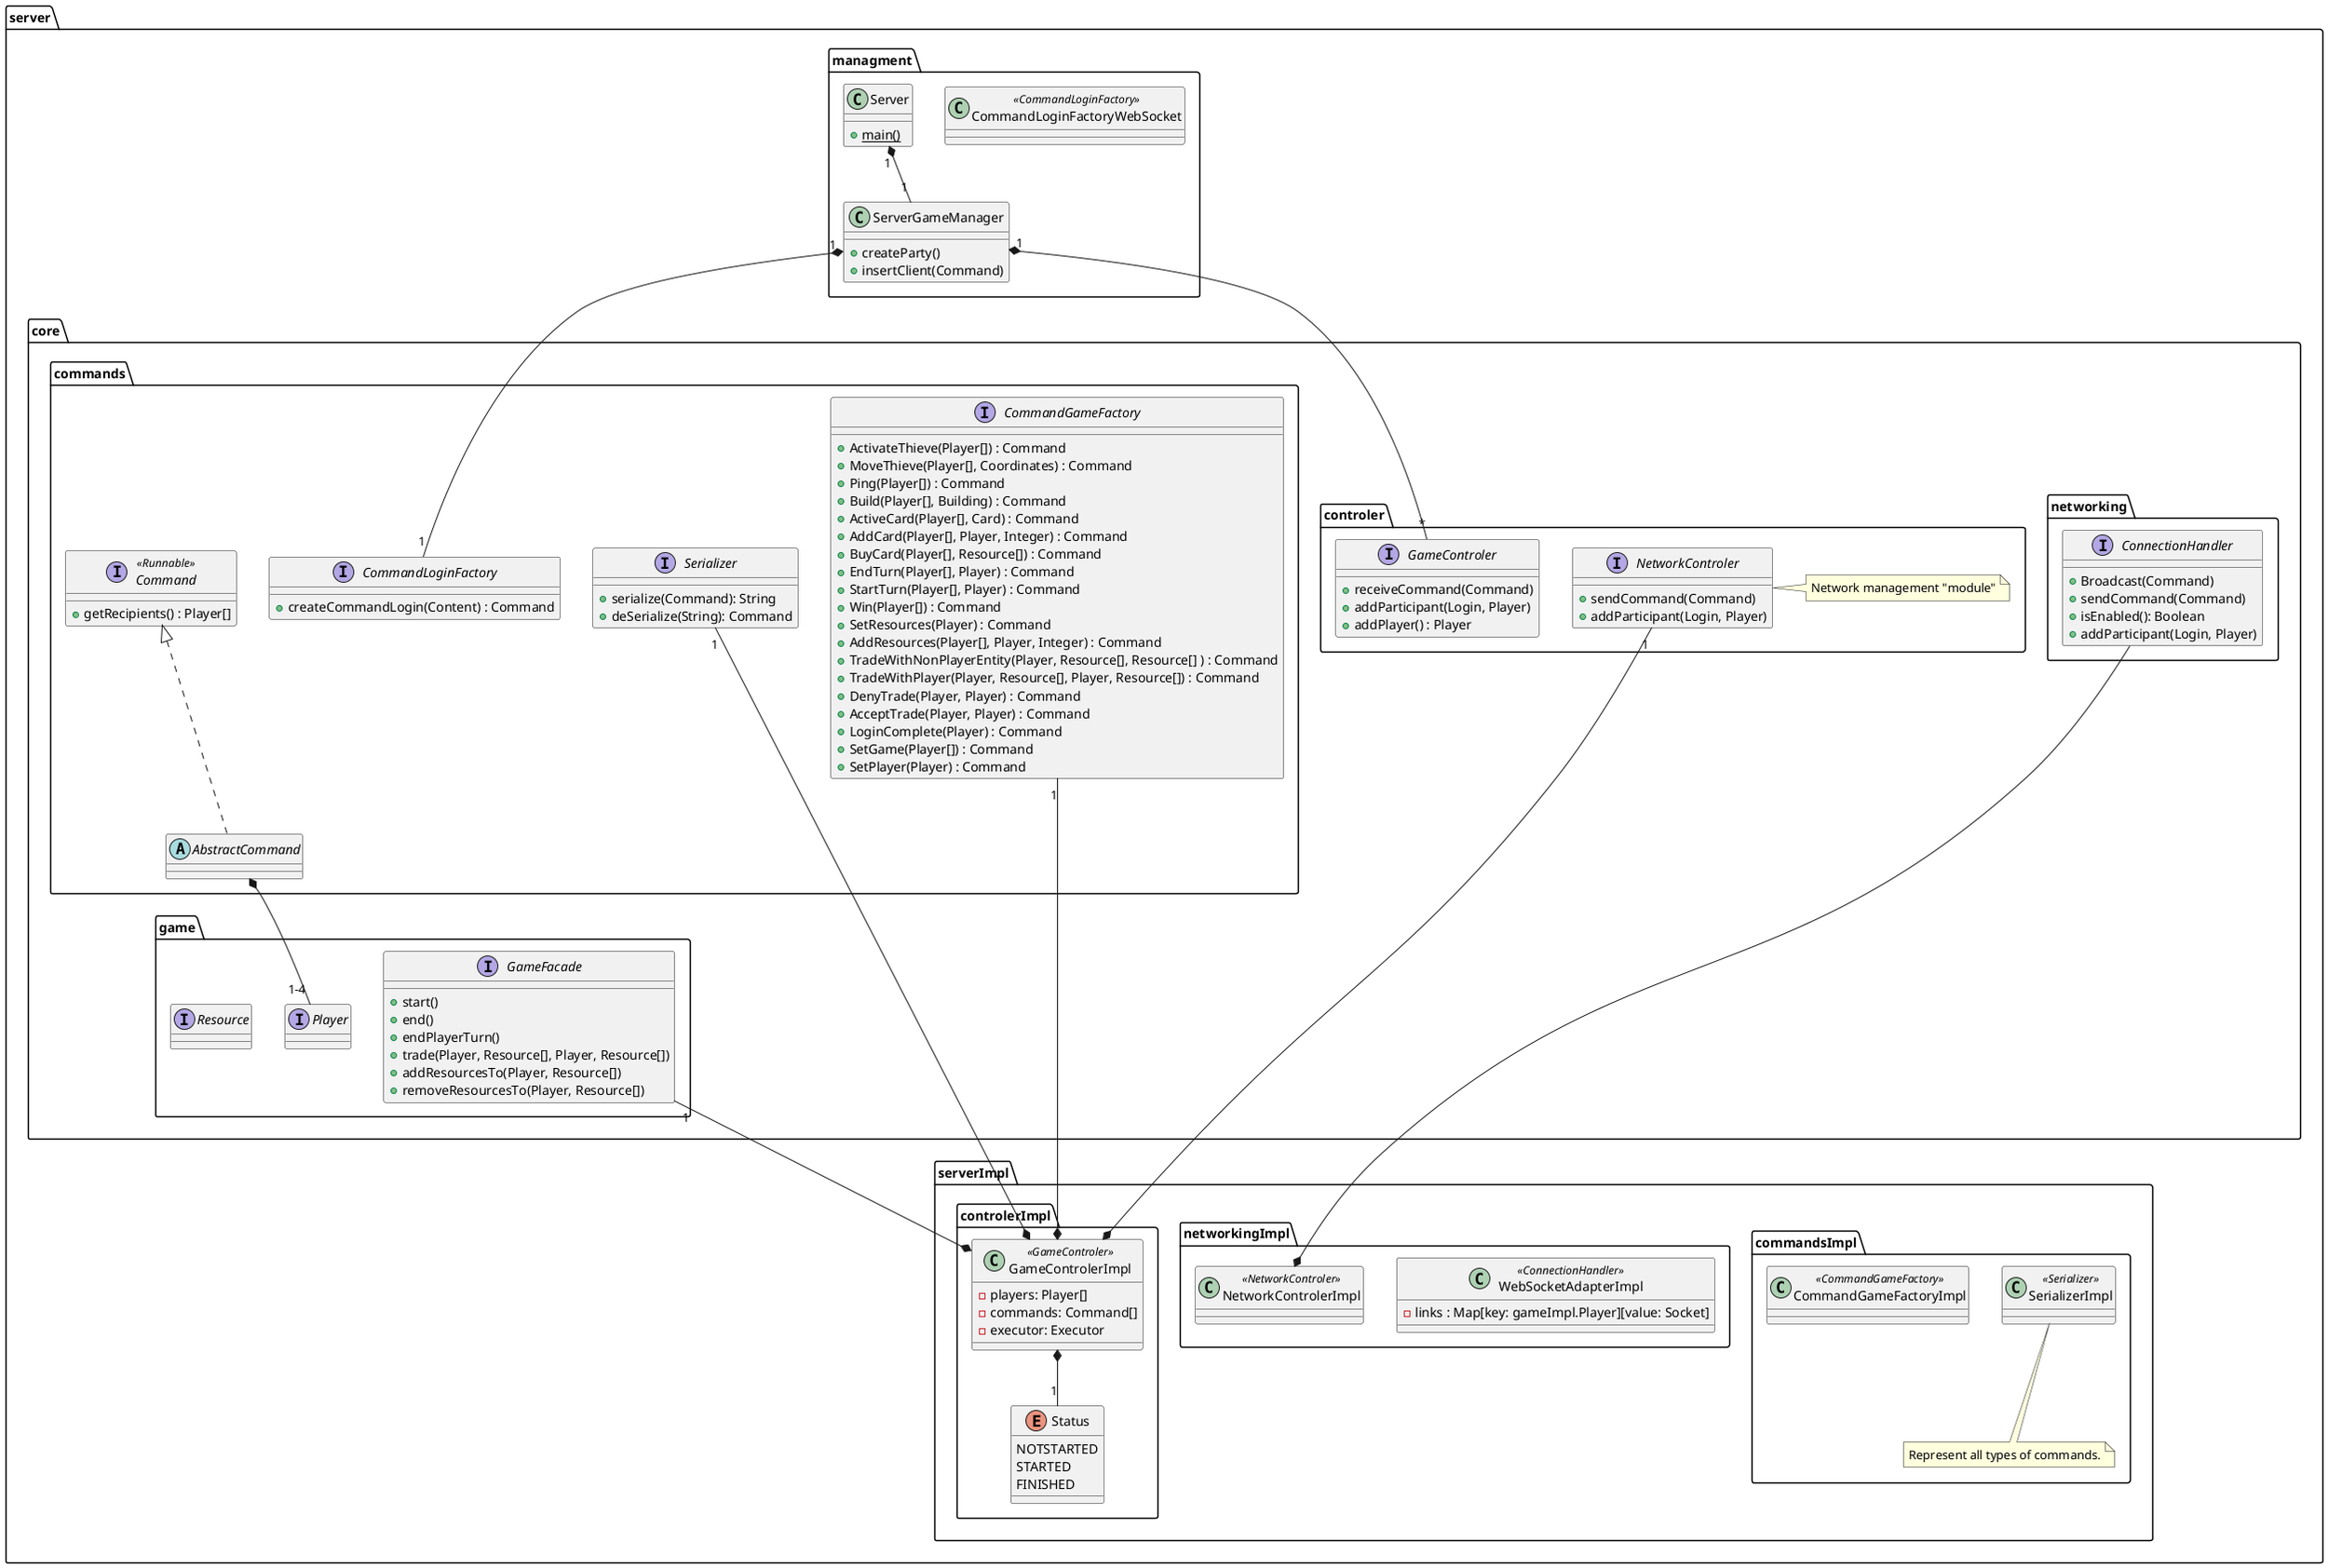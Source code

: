 @startuml
package server {
    package core {
        package game {
        	interface Player{}
        	interface Resource{}
            interface GameFacade {
	        	+start()
	        	+end()
	        	+endPlayerTurn()
	        	+trade(Player, Resource[], Player, Resource[])
	        	+addResourcesTo(Player, Resource[])
	        	+removeResourcesTo(Player, Resource[])
            }
        }
        package commands {
        	interface CommandLoginFactory{
	    		+createCommandLogin(Content) : Command
	    	}
	    	
            interface CommandGameFactory {
            	+ActivateThieve(Player[]) : Command
            	+MoveThieve(Player[], Coordinates) : Command
            	+Ping(Player[]) : Command
            	+Build(Player[], Building) : Command
            	+ActiveCard(Player[], Card) : Command
            	+AddCard(Player[], Player, Integer) : Command
            	+BuyCard(Player[], Resource[]) : Command
            	+EndTurn(Player[], Player) : Command
            	+StartTurn(Player[], Player) : Command
            	+Win(Player[]) : Command
            	+SetResources(Player) : Command
            	+AddResources(Player[], Player, Integer) : Command
            	+TradeWithNonPlayerEntity(Player, Resource[], Resource[] ) : Command
            	+TradeWithPlayer(Player, Resource[], Player, Resource[]) : Command
            	+DenyTrade(Player, Player) : Command
            	+AcceptTrade(Player, Player) : Command
            	+LoginComplete(Player) : Command
            	+SetGame(Player[]) : Command
            	+SetPlayer(Player) : Command
            }
            interface Command <<Runnable>>{
                +getRecipients() : Player[]
            }

            interface Serializer {
                +serialize(Command): String
                +deSerialize(String): Command
            }
            
            abstract AbstractCommand implements Command{}
        }

        package networking {
            interface ConnectionHandler {
                +Broadcast(Command)
                +sendCommand(Command)
                +isEnabled(): Boolean
                +addParticipant(Login, Player)
            }
        }

        package controler {
            interface NetworkControler {
            	+sendCommand(Command)
            	+addParticipant(Login, Player)
            }
            note right: Network management "module"

            interface GameControler {
                +receiveCommand(Command)
                +addParticipant(Login, Player)
                +addPlayer() : Player
            }

        }

    }
      
    package serverImpl {
        package commandsImpl {
            class SerializerImpl <<Serializer>>{}
            note bottom : Represent all types of commands.
            class CommandGameFactoryImpl <<CommandGameFactory>>{}
            AbstractCommand *-- "1-4"  Player
        }

        package networkingImpl {
            class WebSocketAdapterImpl <<ConnectionHandler>>{
               -links : Map[key: gameImpl.Player][value: Socket]
            }
            class NetworkControlerImpl <<NetworkControler>>{}
            
            NetworkControlerImpl *-up- ConnectionHandler
		   
        }
        package controlerImpl {
        
	        Enum Status{
    	   		NOTSTARTED
    	   		STARTED
    	   		FINISHED
	        }

            class GameControlerImpl <<GameControler>>{
                -players: Player[]
                -commands: Command[]
				-executor: Executor
            }
            GameControlerImpl *-up- "1" CommandGameFactory
            GameControlerImpl *-up- "1" NetworkControler
            GameControlerImpl *-up- "1" GameFacade
            GameControlerImpl *-up- "1" Serializer
            GameControlerImpl *-- "1" Status
            
        }
    }
 
    
    package managment{
    	
    		class CommandLoginFactoryWebSocket <<CommandLoginFactory>>{}
		    
		    class ServerGameManager{
		    	+createParty()
		    	+insertClient(Command)
		    }
			
		    class Server {
		        {static}+main()
		    }
		    
		    ServerGameManager "1" *-right- "*" GameControler
		    ServerGameManager "1" *-down- "1" CommandLoginFactory
		    Server "1" *-down- "1" ServerGameManager
    
    }

}
@enduml
